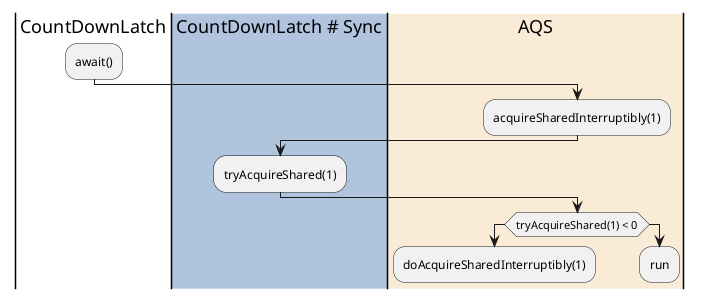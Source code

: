 @startuml
|C|CountDownLatch
|#LightSteelBlue|SC|CountDownLatch # Sync 
|#AntiqueWhite|A|AQS
|C|
:await();
|A|
:acquireSharedInterruptibly(1);
|SC|
:tryAcquireShared(1);
|A|
if(tryAcquireShared(1) < 0) then
|A|
:doAcquireSharedInterruptibly(1);
kill
else
:run;
kill
endif
@enduml